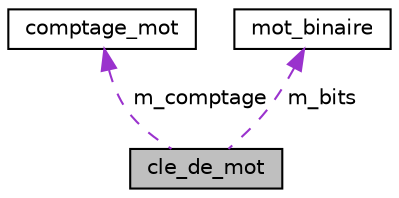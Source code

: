 digraph "cle_de_mot"
{
  edge [fontname="Helvetica",fontsize="10",labelfontname="Helvetica",labelfontsize="10"];
  node [fontname="Helvetica",fontsize="10",shape=record];
  Node1 [label="cle_de_mot",height=0.2,width=0.4,color="black", fillcolor="grey75", style="filled", fontcolor="black"];
  Node2 -> Node1 [dir="back",color="darkorchid3",fontsize="10",style="dashed",label=" m_comptage" ,fontname="Helvetica"];
  Node2 [label="comptage_mot",height=0.2,width=0.4,color="black", fillcolor="white", style="filled",URL="$classcomptage__mot.html"];
  Node3 -> Node1 [dir="back",color="darkorchid3",fontsize="10",style="dashed",label=" m_bits" ,fontname="Helvetica"];
  Node3 [label="mot_binaire",height=0.2,width=0.4,color="black", fillcolor="white", style="filled",URL="$classmot__binaire.html"];
}
